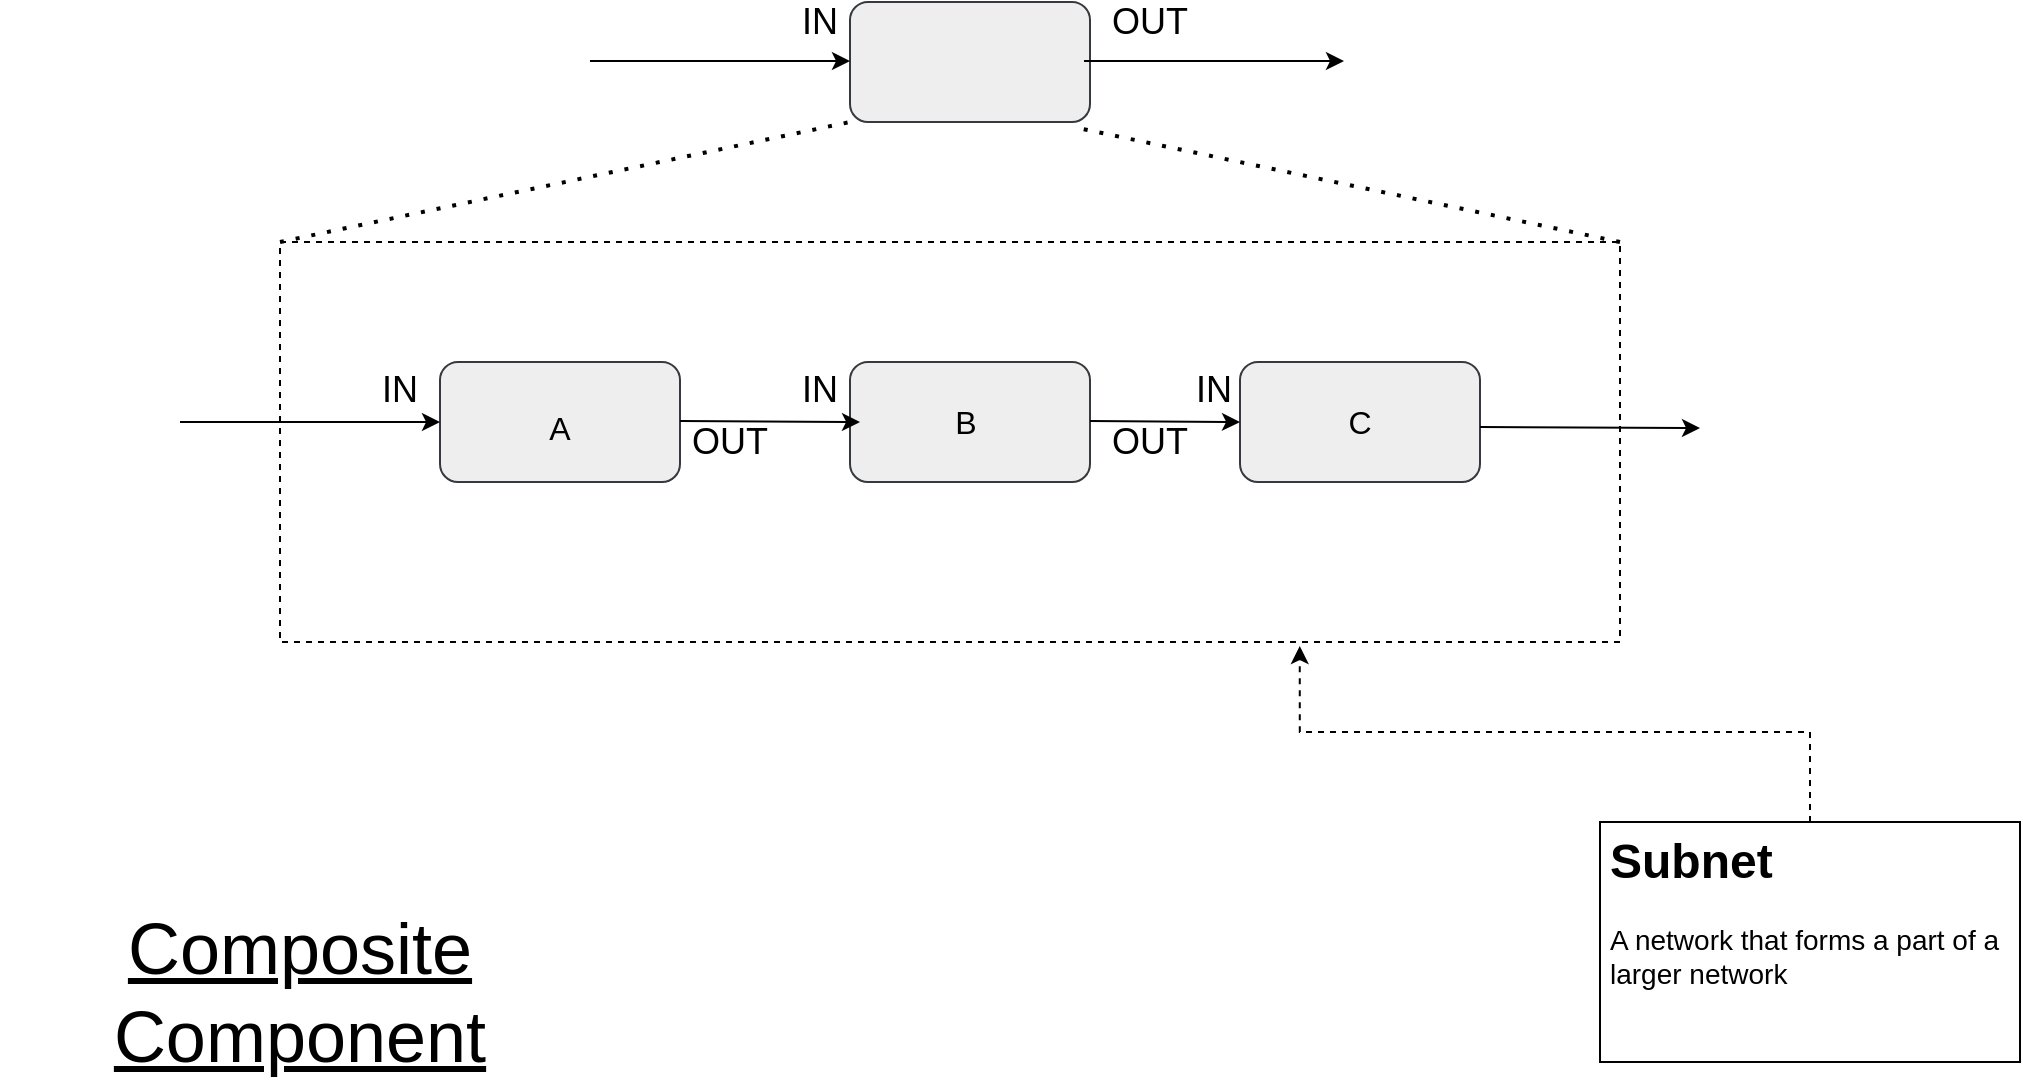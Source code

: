 <mxfile version="15.2.7" type="device"><diagram id="WYuo9MISU9jhEGG1y0KR" name="Page-1"><mxGraphModel dx="1186" dy="875" grid="1" gridSize="10" guides="1" tooltips="1" connect="1" arrows="1" fold="1" page="1" pageScale="1" pageWidth="1169" pageHeight="827" math="0" shadow="0"><root><mxCell id="0"/><mxCell id="1" parent="0"/><mxCell id="DVKXHe9UGysvLSCfM2w4-21" value="" style="rounded=0;whiteSpace=wrap;html=1;dashed=1;" vertex="1" parent="1"><mxGeometry x="240" y="340" width="670" height="200" as="geometry"/></mxCell><mxCell id="DVKXHe9UGysvLSCfM2w4-1" value="" style="rounded=1;whiteSpace=wrap;html=1;fillColor=#eeeeee;strokeColor=#36393d;" vertex="1" parent="1"><mxGeometry x="525" y="220" width="120" height="60" as="geometry"/></mxCell><mxCell id="DVKXHe9UGysvLSCfM2w4-2" value="" style="rounded=1;whiteSpace=wrap;html=1;fillColor=#eeeeee;strokeColor=#36393d;" vertex="1" parent="1"><mxGeometry x="320" y="400" width="120" height="60" as="geometry"/></mxCell><mxCell id="DVKXHe9UGysvLSCfM2w4-3" value="" style="rounded=1;whiteSpace=wrap;html=1;fillColor=#eeeeee;strokeColor=#36393d;" vertex="1" parent="1"><mxGeometry x="525" y="400" width="120" height="60" as="geometry"/></mxCell><mxCell id="DVKXHe9UGysvLSCfM2w4-4" value="" style="rounded=1;whiteSpace=wrap;html=1;fillColor=#eeeeee;strokeColor=#36393d;" vertex="1" parent="1"><mxGeometry x="720" y="400" width="120" height="60" as="geometry"/></mxCell><mxCell id="DVKXHe9UGysvLSCfM2w4-5" value="&lt;font style=&quot;font-size: 16px&quot;&gt;B&lt;/font&gt;" style="text;html=1;strokeColor=none;fillColor=none;align=center;verticalAlign=middle;whiteSpace=wrap;rounded=0;" vertex="1" parent="1"><mxGeometry x="563" y="420" width="40" height="20" as="geometry"/></mxCell><mxCell id="DVKXHe9UGysvLSCfM2w4-6" value="&lt;font style=&quot;font-size: 16px&quot;&gt;A&lt;/font&gt;" style="text;html=1;strokeColor=none;fillColor=none;align=center;verticalAlign=middle;whiteSpace=wrap;rounded=0;" vertex="1" parent="1"><mxGeometry x="360" y="423" width="40" height="20" as="geometry"/></mxCell><mxCell id="DVKXHe9UGysvLSCfM2w4-7" value="&lt;font style=&quot;font-size: 16px&quot;&gt;C&lt;/font&gt;" style="text;html=1;strokeColor=none;fillColor=none;align=center;verticalAlign=middle;whiteSpace=wrap;rounded=0;" vertex="1" parent="1"><mxGeometry x="760" y="420" width="40" height="20" as="geometry"/></mxCell><mxCell id="DVKXHe9UGysvLSCfM2w4-8" value="" style="endArrow=classic;html=1;" edge="1" parent="1"><mxGeometry width="50" height="50" relative="1" as="geometry"><mxPoint x="190" y="430" as="sourcePoint"/><mxPoint x="320" y="430" as="targetPoint"/></mxGeometry></mxCell><mxCell id="DVKXHe9UGysvLSCfM2w4-9" value="" style="endArrow=classic;html=1;" edge="1" parent="1"><mxGeometry width="50" height="50" relative="1" as="geometry"><mxPoint x="440" y="429.5" as="sourcePoint"/><mxPoint x="530" y="430" as="targetPoint"/></mxGeometry></mxCell><mxCell id="DVKXHe9UGysvLSCfM2w4-10" value="" style="endArrow=classic;html=1;" edge="1" parent="1"><mxGeometry width="50" height="50" relative="1" as="geometry"><mxPoint x="645" y="429.5" as="sourcePoint"/><mxPoint x="720" y="430" as="targetPoint"/></mxGeometry></mxCell><mxCell id="DVKXHe9UGysvLSCfM2w4-11" value="&lt;font style=&quot;font-size: 18px&quot;&gt;IN&lt;/font&gt;" style="text;html=1;strokeColor=none;fillColor=none;align=center;verticalAlign=middle;whiteSpace=wrap;rounded=0;" vertex="1" parent="1"><mxGeometry x="270" y="404" width="60" height="20" as="geometry"/></mxCell><mxCell id="DVKXHe9UGysvLSCfM2w4-12" value="&lt;font style=&quot;font-size: 18px&quot;&gt;IN&lt;/font&gt;" style="text;html=1;strokeColor=none;fillColor=none;align=center;verticalAlign=middle;whiteSpace=wrap;rounded=0;" vertex="1" parent="1"><mxGeometry x="480" y="404" width="60" height="20" as="geometry"/></mxCell><mxCell id="DVKXHe9UGysvLSCfM2w4-13" value="&lt;font style=&quot;font-size: 18px&quot;&gt;IN&lt;/font&gt;" style="text;html=1;strokeColor=none;fillColor=none;align=center;verticalAlign=middle;whiteSpace=wrap;rounded=0;" vertex="1" parent="1"><mxGeometry x="677" y="404" width="60" height="20" as="geometry"/></mxCell><mxCell id="DVKXHe9UGysvLSCfM2w4-14" value="&lt;font style=&quot;font-size: 18px&quot;&gt;OUT&lt;/font&gt;" style="text;html=1;strokeColor=none;fillColor=none;align=center;verticalAlign=middle;whiteSpace=wrap;rounded=0;" vertex="1" parent="1"><mxGeometry x="435" y="430" width="60" height="20" as="geometry"/></mxCell><mxCell id="DVKXHe9UGysvLSCfM2w4-15" value="&lt;font style=&quot;font-size: 18px&quot;&gt;OUT&lt;/font&gt;" style="text;html=1;strokeColor=none;fillColor=none;align=center;verticalAlign=middle;whiteSpace=wrap;rounded=0;" vertex="1" parent="1"><mxGeometry x="645" y="430" width="60" height="20" as="geometry"/></mxCell><mxCell id="DVKXHe9UGysvLSCfM2w4-16" value="" style="endArrow=classic;html=1;" edge="1" parent="1"><mxGeometry width="50" height="50" relative="1" as="geometry"><mxPoint x="840" y="432.5" as="sourcePoint"/><mxPoint x="950" y="433" as="targetPoint"/></mxGeometry></mxCell><mxCell id="DVKXHe9UGysvLSCfM2w4-17" value="" style="endArrow=classic;html=1;" edge="1" parent="1"><mxGeometry width="50" height="50" relative="1" as="geometry"><mxPoint x="395" y="249.5" as="sourcePoint"/><mxPoint x="525" y="249.5" as="targetPoint"/></mxGeometry></mxCell><mxCell id="DVKXHe9UGysvLSCfM2w4-18" value="" style="endArrow=classic;html=1;" edge="1" parent="1"><mxGeometry width="50" height="50" relative="1" as="geometry"><mxPoint x="642" y="249.5" as="sourcePoint"/><mxPoint x="772" y="249.5" as="targetPoint"/></mxGeometry></mxCell><mxCell id="DVKXHe9UGysvLSCfM2w4-19" value="&lt;font style=&quot;font-size: 18px&quot;&gt;IN&lt;/font&gt;" style="text;html=1;strokeColor=none;fillColor=none;align=center;verticalAlign=middle;whiteSpace=wrap;rounded=0;" vertex="1" parent="1"><mxGeometry x="480" y="220" width="60" height="20" as="geometry"/></mxCell><mxCell id="DVKXHe9UGysvLSCfM2w4-20" value="&lt;font style=&quot;font-size: 18px&quot;&gt;OUT&lt;/font&gt;" style="text;html=1;strokeColor=none;fillColor=none;align=center;verticalAlign=middle;whiteSpace=wrap;rounded=0;" vertex="1" parent="1"><mxGeometry x="645" y="220" width="60" height="20" as="geometry"/></mxCell><mxCell id="DVKXHe9UGysvLSCfM2w4-22" value="" style="endArrow=none;dashed=1;html=1;dashPattern=1 3;strokeWidth=2;entryX=0;entryY=1;entryDx=0;entryDy=0;exitX=0;exitY=0;exitDx=0;exitDy=0;" edge="1" parent="1" source="DVKXHe9UGysvLSCfM2w4-21" target="DVKXHe9UGysvLSCfM2w4-1"><mxGeometry width="50" height="50" relative="1" as="geometry"><mxPoint x="560" y="420" as="sourcePoint"/><mxPoint x="610" y="370" as="targetPoint"/></mxGeometry></mxCell><mxCell id="DVKXHe9UGysvLSCfM2w4-23" value="" style="endArrow=none;dashed=1;html=1;dashPattern=1 3;strokeWidth=2;entryX=0.95;entryY=1.05;entryDx=0;entryDy=0;exitX=1;exitY=0;exitDx=0;exitDy=0;entryPerimeter=0;" edge="1" parent="1" source="DVKXHe9UGysvLSCfM2w4-21" target="DVKXHe9UGysvLSCfM2w4-1"><mxGeometry width="50" height="50" relative="1" as="geometry"><mxPoint x="250" y="350" as="sourcePoint"/><mxPoint x="535" y="290" as="targetPoint"/></mxGeometry></mxCell><mxCell id="DVKXHe9UGysvLSCfM2w4-24" value="&lt;span style=&quot;font-size: 36px&quot;&gt;&lt;u&gt;Composite Component&lt;/u&gt;&lt;/span&gt;" style="text;html=1;strokeColor=none;fillColor=none;align=center;verticalAlign=middle;whiteSpace=wrap;rounded=0;" vertex="1" parent="1"><mxGeometry x="100" y="690" width="300" height="50" as="geometry"/></mxCell><mxCell id="DVKXHe9UGysvLSCfM2w4-26" style="edgeStyle=orthogonalEdgeStyle;rounded=0;orthogonalLoop=1;jettySize=auto;html=1;entryX=0.761;entryY=1.01;entryDx=0;entryDy=0;entryPerimeter=0;dashed=1;" edge="1" parent="1" source="DVKXHe9UGysvLSCfM2w4-25" target="DVKXHe9UGysvLSCfM2w4-21"><mxGeometry relative="1" as="geometry"/></mxCell><mxCell id="DVKXHe9UGysvLSCfM2w4-25" value="&lt;h1&gt;Subnet&lt;/h1&gt;&lt;p&gt;&lt;font style=&quot;font-size: 14px&quot;&gt;A network that forms a part of a larger network&lt;/font&gt;&lt;/p&gt;" style="text;html=1;strokeColor=default;fillColor=none;spacing=5;spacingTop=-20;whiteSpace=wrap;overflow=hidden;rounded=0;" vertex="1" parent="1"><mxGeometry x="900" y="630" width="210" height="120" as="geometry"/></mxCell></root></mxGraphModel></diagram></mxfile>